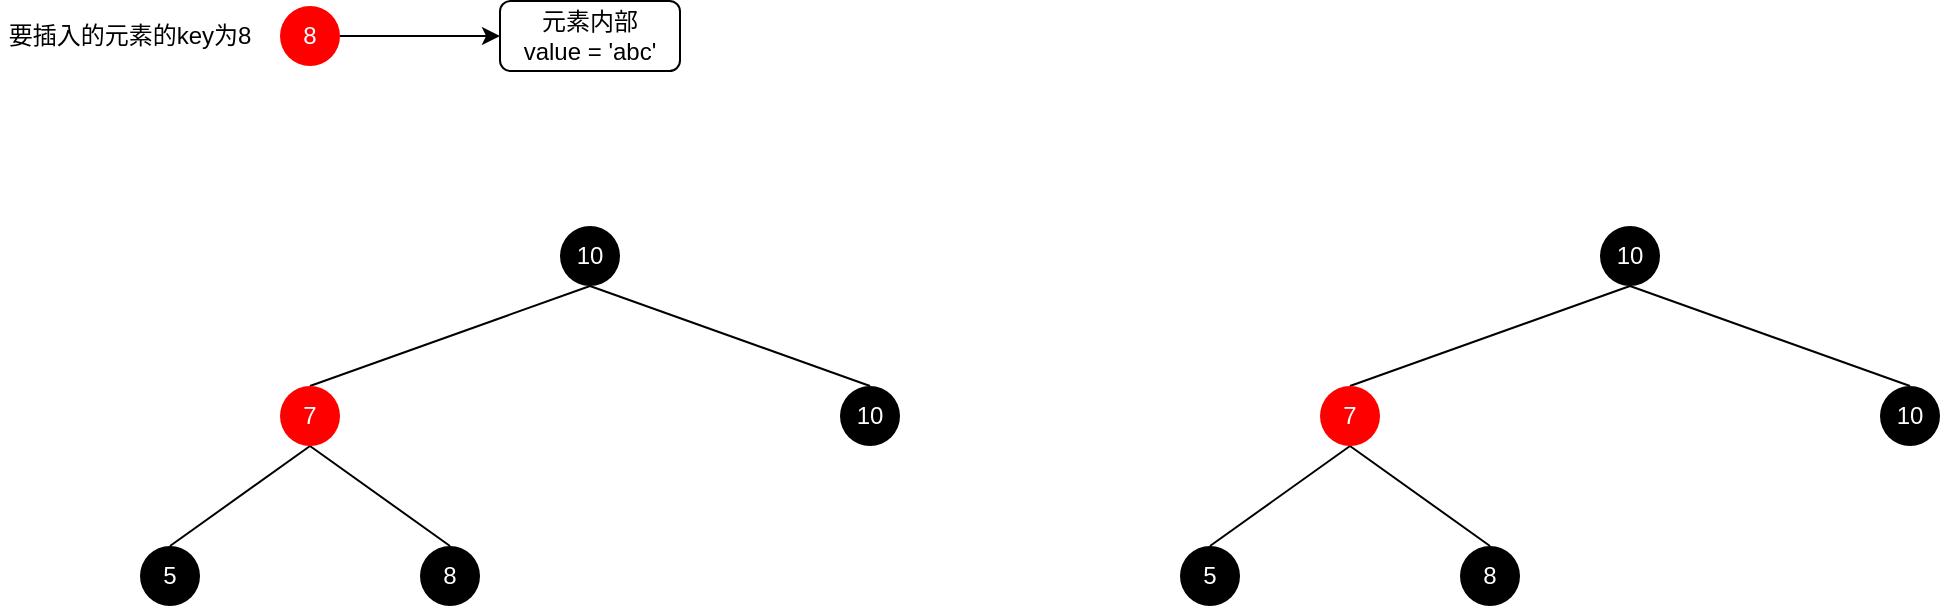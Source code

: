 <mxfile version="27.1.6">
  <diagram name="第 1 页" id="F2-SKgdABRe445PUrhpk">
    <mxGraphModel dx="1181" dy="630" grid="1" gridSize="10" guides="1" tooltips="1" connect="1" arrows="1" fold="1" page="1" pageScale="1" pageWidth="3300" pageHeight="4681" math="0" shadow="0">
      <root>
        <mxCell id="0" />
        <mxCell id="1" parent="0" />
        <mxCell id="gKdZb1WiwNWa_6zVtQik-32" style="edgeStyle=none;rounded=0;orthogonalLoop=1;jettySize=auto;html=1;exitX=0.5;exitY=1;exitDx=0;exitDy=0;entryX=0.5;entryY=0;entryDx=0;entryDy=0;endArrow=none;startFill=0;" edge="1" parent="1" source="gKdZb1WiwNWa_6zVtQik-2" target="gKdZb1WiwNWa_6zVtQik-25">
          <mxGeometry relative="1" as="geometry" />
        </mxCell>
        <mxCell id="gKdZb1WiwNWa_6zVtQik-33" style="edgeStyle=none;rounded=0;orthogonalLoop=1;jettySize=auto;html=1;exitX=0.5;exitY=1;exitDx=0;exitDy=0;entryX=0.5;entryY=0;entryDx=0;entryDy=0;endArrow=none;startFill=0;" edge="1" parent="1" source="gKdZb1WiwNWa_6zVtQik-2" target="gKdZb1WiwNWa_6zVtQik-26">
          <mxGeometry relative="1" as="geometry" />
        </mxCell>
        <mxCell id="gKdZb1WiwNWa_6zVtQik-2" value="10" style="ellipse;whiteSpace=wrap;html=1;aspect=fixed;fillColor=#000000;fontColor=#FFFFFF;strokeColor=none;" vertex="1" parent="1">
          <mxGeometry x="590" y="250" width="30" height="30" as="geometry" />
        </mxCell>
        <mxCell id="gKdZb1WiwNWa_6zVtQik-41" style="edgeStyle=none;rounded=0;orthogonalLoop=1;jettySize=auto;html=1;exitX=0.5;exitY=1;exitDx=0;exitDy=0;entryX=0.5;entryY=0;entryDx=0;entryDy=0;endArrow=none;startFill=0;" edge="1" parent="1" source="gKdZb1WiwNWa_6zVtQik-25" target="gKdZb1WiwNWa_6zVtQik-38">
          <mxGeometry relative="1" as="geometry" />
        </mxCell>
        <mxCell id="gKdZb1WiwNWa_6zVtQik-42" style="edgeStyle=none;rounded=0;orthogonalLoop=1;jettySize=auto;html=1;exitX=0.5;exitY=1;exitDx=0;exitDy=0;entryX=0.5;entryY=0;entryDx=0;entryDy=0;endArrow=none;startFill=0;" edge="1" parent="1" source="gKdZb1WiwNWa_6zVtQik-25" target="gKdZb1WiwNWa_6zVtQik-35">
          <mxGeometry relative="1" as="geometry" />
        </mxCell>
        <mxCell id="gKdZb1WiwNWa_6zVtQik-25" value="7" style="ellipse;whiteSpace=wrap;html=1;aspect=fixed;fillColor=#FF0000;fontColor=#FFFFFF;strokeColor=none;" vertex="1" parent="1">
          <mxGeometry x="450" y="330" width="30" height="30" as="geometry" />
        </mxCell>
        <mxCell id="gKdZb1WiwNWa_6zVtQik-26" value="10" style="ellipse;whiteSpace=wrap;html=1;aspect=fixed;fillColor=#000000;fontColor=#FFFFFF;strokeColor=none;" vertex="1" parent="1">
          <mxGeometry x="730" y="330" width="30" height="30" as="geometry" />
        </mxCell>
        <mxCell id="gKdZb1WiwNWa_6zVtQik-35" value="8" style="ellipse;whiteSpace=wrap;html=1;aspect=fixed;fillColor=#000000;fontColor=#FFFFFF;strokeColor=none;" vertex="1" parent="1">
          <mxGeometry x="520" y="410" width="30" height="30" as="geometry" />
        </mxCell>
        <mxCell id="gKdZb1WiwNWa_6zVtQik-38" value="5" style="ellipse;whiteSpace=wrap;html=1;aspect=fixed;fillColor=#000000;fontColor=#FFFFFF;strokeColor=none;" vertex="1" parent="1">
          <mxGeometry x="380" y="410" width="30" height="30" as="geometry" />
        </mxCell>
        <mxCell id="gKdZb1WiwNWa_6zVtQik-43" style="edgeStyle=none;rounded=0;orthogonalLoop=1;jettySize=auto;html=1;exitX=0.5;exitY=1;exitDx=0;exitDy=0;entryX=0.5;entryY=0;entryDx=0;entryDy=0;endArrow=none;startFill=0;" edge="1" parent="1" source="gKdZb1WiwNWa_6zVtQik-45" target="gKdZb1WiwNWa_6zVtQik-48">
          <mxGeometry relative="1" as="geometry" />
        </mxCell>
        <mxCell id="gKdZb1WiwNWa_6zVtQik-44" style="edgeStyle=none;rounded=0;orthogonalLoop=1;jettySize=auto;html=1;exitX=0.5;exitY=1;exitDx=0;exitDy=0;entryX=0.5;entryY=0;entryDx=0;entryDy=0;endArrow=none;startFill=0;" edge="1" parent="1" source="gKdZb1WiwNWa_6zVtQik-45" target="gKdZb1WiwNWa_6zVtQik-49">
          <mxGeometry relative="1" as="geometry" />
        </mxCell>
        <mxCell id="gKdZb1WiwNWa_6zVtQik-45" value="10" style="ellipse;whiteSpace=wrap;html=1;aspect=fixed;fillColor=#000000;fontColor=#FFFFFF;strokeColor=none;" vertex="1" parent="1">
          <mxGeometry x="1110" y="250" width="30" height="30" as="geometry" />
        </mxCell>
        <mxCell id="gKdZb1WiwNWa_6zVtQik-46" style="edgeStyle=none;rounded=0;orthogonalLoop=1;jettySize=auto;html=1;exitX=0.5;exitY=1;exitDx=0;exitDy=0;entryX=0.5;entryY=0;entryDx=0;entryDy=0;endArrow=none;startFill=0;" edge="1" parent="1" source="gKdZb1WiwNWa_6zVtQik-48" target="gKdZb1WiwNWa_6zVtQik-51">
          <mxGeometry relative="1" as="geometry" />
        </mxCell>
        <mxCell id="gKdZb1WiwNWa_6zVtQik-47" style="edgeStyle=none;rounded=0;orthogonalLoop=1;jettySize=auto;html=1;exitX=0.5;exitY=1;exitDx=0;exitDy=0;entryX=0.5;entryY=0;entryDx=0;entryDy=0;endArrow=none;startFill=0;" edge="1" parent="1" source="gKdZb1WiwNWa_6zVtQik-48" target="gKdZb1WiwNWa_6zVtQik-50">
          <mxGeometry relative="1" as="geometry" />
        </mxCell>
        <mxCell id="gKdZb1WiwNWa_6zVtQik-48" value="7" style="ellipse;whiteSpace=wrap;html=1;aspect=fixed;fillColor=#FF0000;fontColor=#FFFFFF;strokeColor=none;" vertex="1" parent="1">
          <mxGeometry x="970" y="330" width="30" height="30" as="geometry" />
        </mxCell>
        <mxCell id="gKdZb1WiwNWa_6zVtQik-49" value="10" style="ellipse;whiteSpace=wrap;html=1;aspect=fixed;fillColor=#000000;fontColor=#FFFFFF;strokeColor=none;" vertex="1" parent="1">
          <mxGeometry x="1250" y="330" width="30" height="30" as="geometry" />
        </mxCell>
        <mxCell id="gKdZb1WiwNWa_6zVtQik-50" value="8" style="ellipse;whiteSpace=wrap;html=1;aspect=fixed;fillColor=#000000;fontColor=#FFFFFF;strokeColor=none;" vertex="1" parent="1">
          <mxGeometry x="1040" y="410" width="30" height="30" as="geometry" />
        </mxCell>
        <mxCell id="gKdZb1WiwNWa_6zVtQik-51" value="5" style="ellipse;whiteSpace=wrap;html=1;aspect=fixed;fillColor=#000000;fontColor=#FFFFFF;strokeColor=none;" vertex="1" parent="1">
          <mxGeometry x="900" y="410" width="30" height="30" as="geometry" />
        </mxCell>
        <mxCell id="gKdZb1WiwNWa_6zVtQik-57" style="edgeStyle=none;rounded=0;orthogonalLoop=1;jettySize=auto;html=1;exitX=1;exitY=0.5;exitDx=0;exitDy=0;entryX=0;entryY=0.5;entryDx=0;entryDy=0;" edge="1" parent="1" source="gKdZb1WiwNWa_6zVtQik-52" target="gKdZb1WiwNWa_6zVtQik-58">
          <mxGeometry relative="1" as="geometry">
            <mxPoint x="565" y="155" as="targetPoint" />
          </mxGeometry>
        </mxCell>
        <mxCell id="gKdZb1WiwNWa_6zVtQik-52" value="8" style="ellipse;whiteSpace=wrap;html=1;aspect=fixed;fillColor=#FF0000;fontColor=#FFFFFF;strokeColor=none;" vertex="1" parent="1">
          <mxGeometry x="450" y="140" width="30" height="30" as="geometry" />
        </mxCell>
        <mxCell id="gKdZb1WiwNWa_6zVtQik-53" value="要插入的元素的key为8" style="text;html=1;align=center;verticalAlign=middle;whiteSpace=wrap;rounded=0;" vertex="1" parent="1">
          <mxGeometry x="310" y="140" width="130" height="30" as="geometry" />
        </mxCell>
        <mxCell id="gKdZb1WiwNWa_6zVtQik-58" value="元素内部&lt;div&gt;value =&amp;nbsp;&lt;span style=&quot;background-color: transparent; color: light-dark(rgb(0, 0, 0), rgb(255, 255, 255));&quot;&gt;&#39;abc&#39;&lt;/span&gt;&lt;/div&gt;" style="rounded=1;whiteSpace=wrap;html=1;" vertex="1" parent="1">
          <mxGeometry x="560" y="137.5" width="90" height="35" as="geometry" />
        </mxCell>
      </root>
    </mxGraphModel>
  </diagram>
</mxfile>
